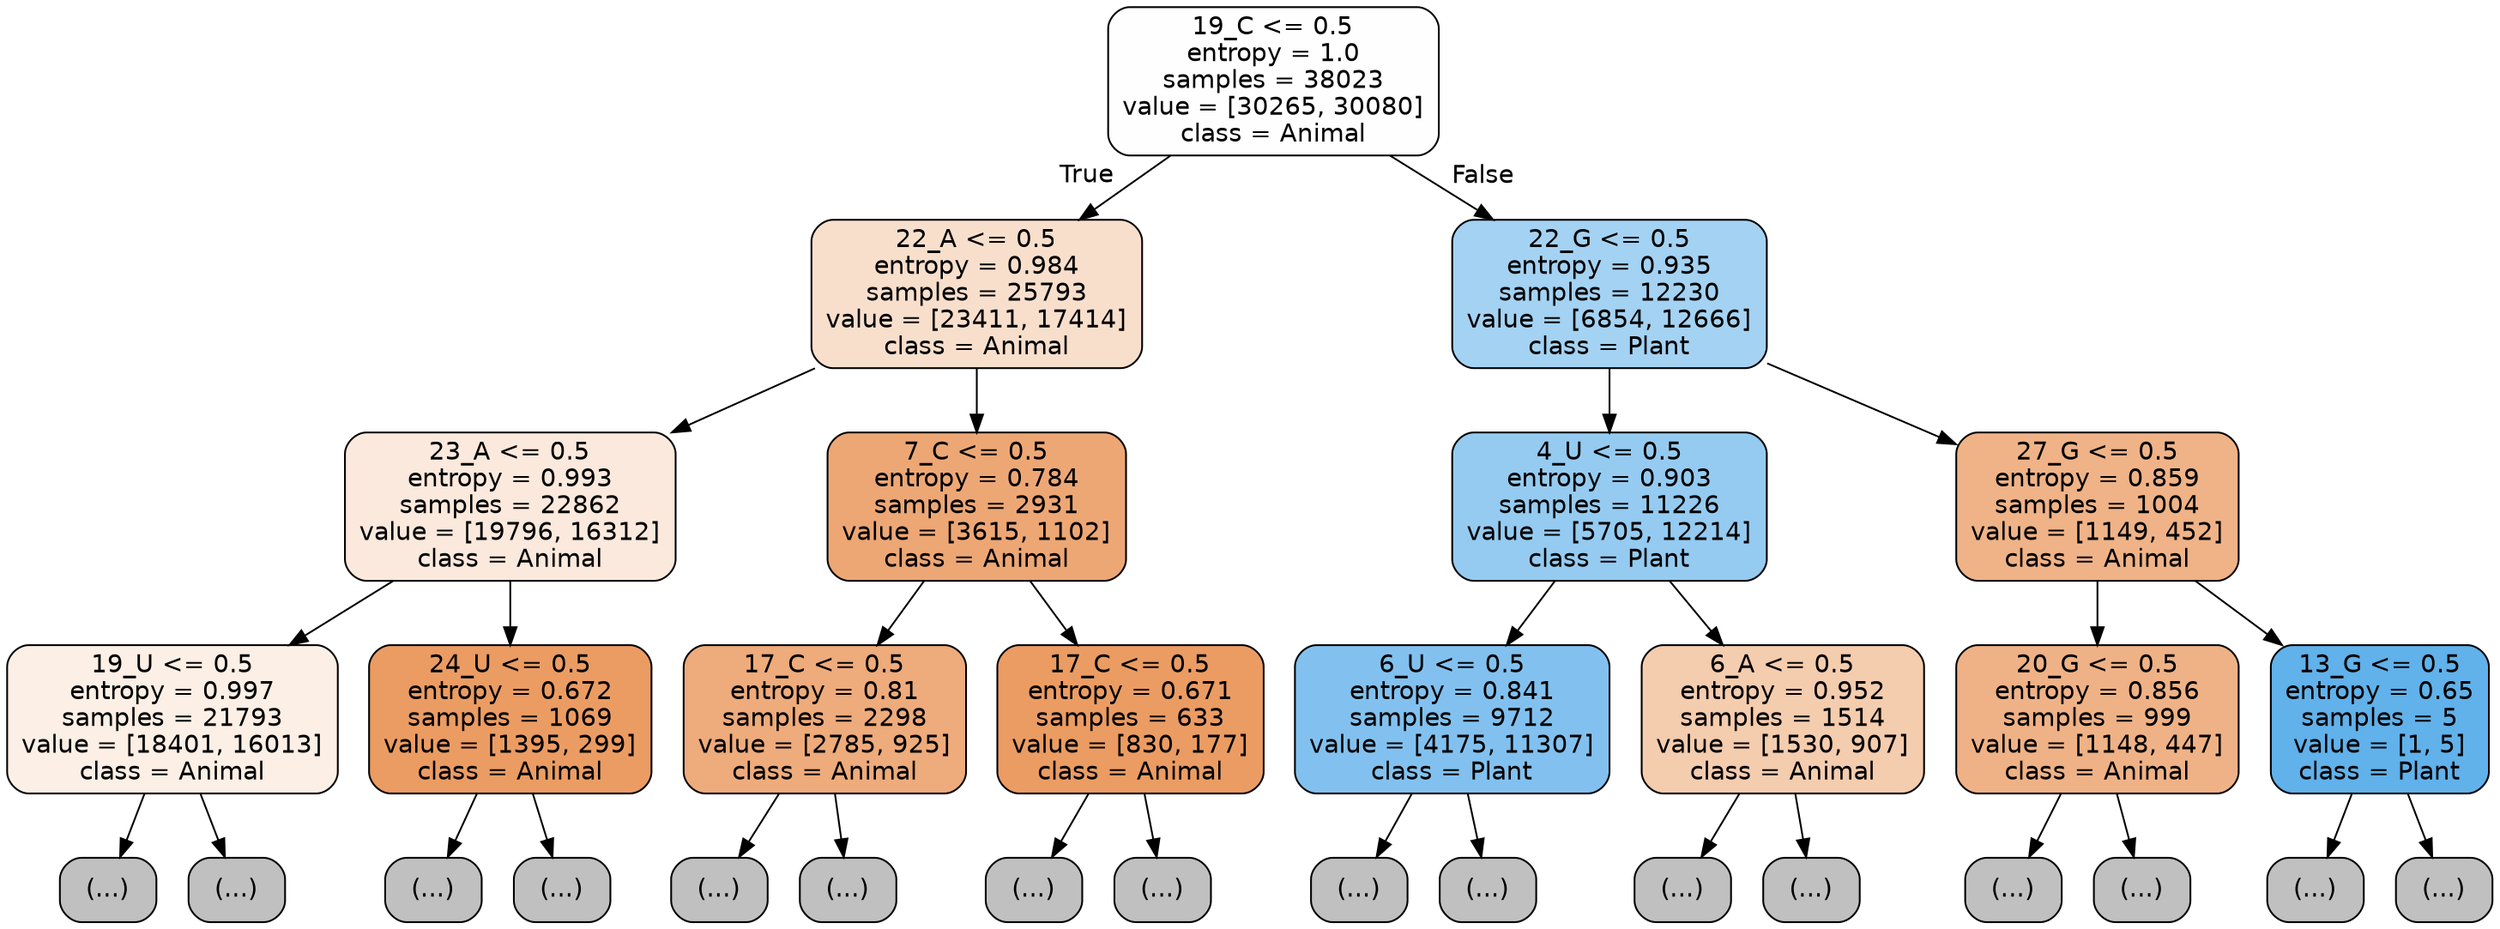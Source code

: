 digraph Tree {
node [shape=box, style="filled, rounded", color="black", fontname="helvetica"] ;
edge [fontname="helvetica"] ;
0 [label="19_C <= 0.5\nentropy = 1.0\nsamples = 38023\nvalue = [30265, 30080]\nclass = Animal", fillcolor="#fffefe"] ;
1 [label="22_A <= 0.5\nentropy = 0.984\nsamples = 25793\nvalue = [23411, 17414]\nclass = Animal", fillcolor="#f8dfcc"] ;
0 -> 1 [labeldistance=2.5, labelangle=45, headlabel="True"] ;
2 [label="23_A <= 0.5\nentropy = 0.993\nsamples = 22862\nvalue = [19796, 16312]\nclass = Animal", fillcolor="#fae9dc"] ;
1 -> 2 ;
3 [label="19_U <= 0.5\nentropy = 0.997\nsamples = 21793\nvalue = [18401, 16013]\nclass = Animal", fillcolor="#fcefe5"] ;
2 -> 3 ;
4 [label="(...)", fillcolor="#C0C0C0"] ;
3 -> 4 ;
7015 [label="(...)", fillcolor="#C0C0C0"] ;
3 -> 7015 ;
10688 [label="24_U <= 0.5\nentropy = 0.672\nsamples = 1069\nvalue = [1395, 299]\nclass = Animal", fillcolor="#eb9c63"] ;
2 -> 10688 ;
10689 [label="(...)", fillcolor="#C0C0C0"] ;
10688 -> 10689 ;
11012 [label="(...)", fillcolor="#C0C0C0"] ;
10688 -> 11012 ;
11079 [label="7_C <= 0.5\nentropy = 0.784\nsamples = 2931\nvalue = [3615, 1102]\nclass = Animal", fillcolor="#eda775"] ;
1 -> 11079 ;
11080 [label="17_C <= 0.5\nentropy = 0.81\nsamples = 2298\nvalue = [2785, 925]\nclass = Animal", fillcolor="#eeab7b"] ;
11079 -> 11080 ;
11081 [label="(...)", fillcolor="#C0C0C0"] ;
11080 -> 11081 ;
11896 [label="(...)", fillcolor="#C0C0C0"] ;
11080 -> 11896 ;
12163 [label="17_C <= 0.5\nentropy = 0.671\nsamples = 633\nvalue = [830, 177]\nclass = Animal", fillcolor="#eb9c63"] ;
11079 -> 12163 ;
12164 [label="(...)", fillcolor="#C0C0C0"] ;
12163 -> 12164 ;
12385 [label="(...)", fillcolor="#C0C0C0"] ;
12163 -> 12385 ;
12446 [label="22_G <= 0.5\nentropy = 0.935\nsamples = 12230\nvalue = [6854, 12666]\nclass = Plant", fillcolor="#a4d2f3"] ;
0 -> 12446 [labeldistance=2.5, labelangle=-45, headlabel="False"] ;
12447 [label="4_U <= 0.5\nentropy = 0.903\nsamples = 11226\nvalue = [5705, 12214]\nclass = Plant", fillcolor="#95cbf1"] ;
12446 -> 12447 ;
12448 [label="6_U <= 0.5\nentropy = 0.841\nsamples = 9712\nvalue = [4175, 11307]\nclass = Plant", fillcolor="#82c1ef"] ;
12447 -> 12448 ;
12449 [label="(...)", fillcolor="#C0C0C0"] ;
12448 -> 12449 ;
14610 [label="(...)", fillcolor="#C0C0C0"] ;
12448 -> 14610 ;
15275 [label="6_A <= 0.5\nentropy = 0.952\nsamples = 1514\nvalue = [1530, 907]\nclass = Animal", fillcolor="#f4ccae"] ;
12447 -> 15275 ;
15276 [label="(...)", fillcolor="#C0C0C0"] ;
15275 -> 15276 ;
15967 [label="(...)", fillcolor="#C0C0C0"] ;
15275 -> 15967 ;
16128 [label="27_G <= 0.5\nentropy = 0.859\nsamples = 1004\nvalue = [1149, 452]\nclass = Animal", fillcolor="#efb387"] ;
12446 -> 16128 ;
16129 [label="20_G <= 0.5\nentropy = 0.856\nsamples = 999\nvalue = [1148, 447]\nclass = Animal", fillcolor="#efb286"] ;
16128 -> 16129 ;
16130 [label="(...)", fillcolor="#C0C0C0"] ;
16129 -> 16130 ;
16507 [label="(...)", fillcolor="#C0C0C0"] ;
16129 -> 16507 ;
16610 [label="13_G <= 0.5\nentropy = 0.65\nsamples = 5\nvalue = [1, 5]\nclass = Plant", fillcolor="#61b1ea"] ;
16128 -> 16610 ;
16611 [label="(...)", fillcolor="#C0C0C0"] ;
16610 -> 16611 ;
16612 [label="(...)", fillcolor="#C0C0C0"] ;
16610 -> 16612 ;
}